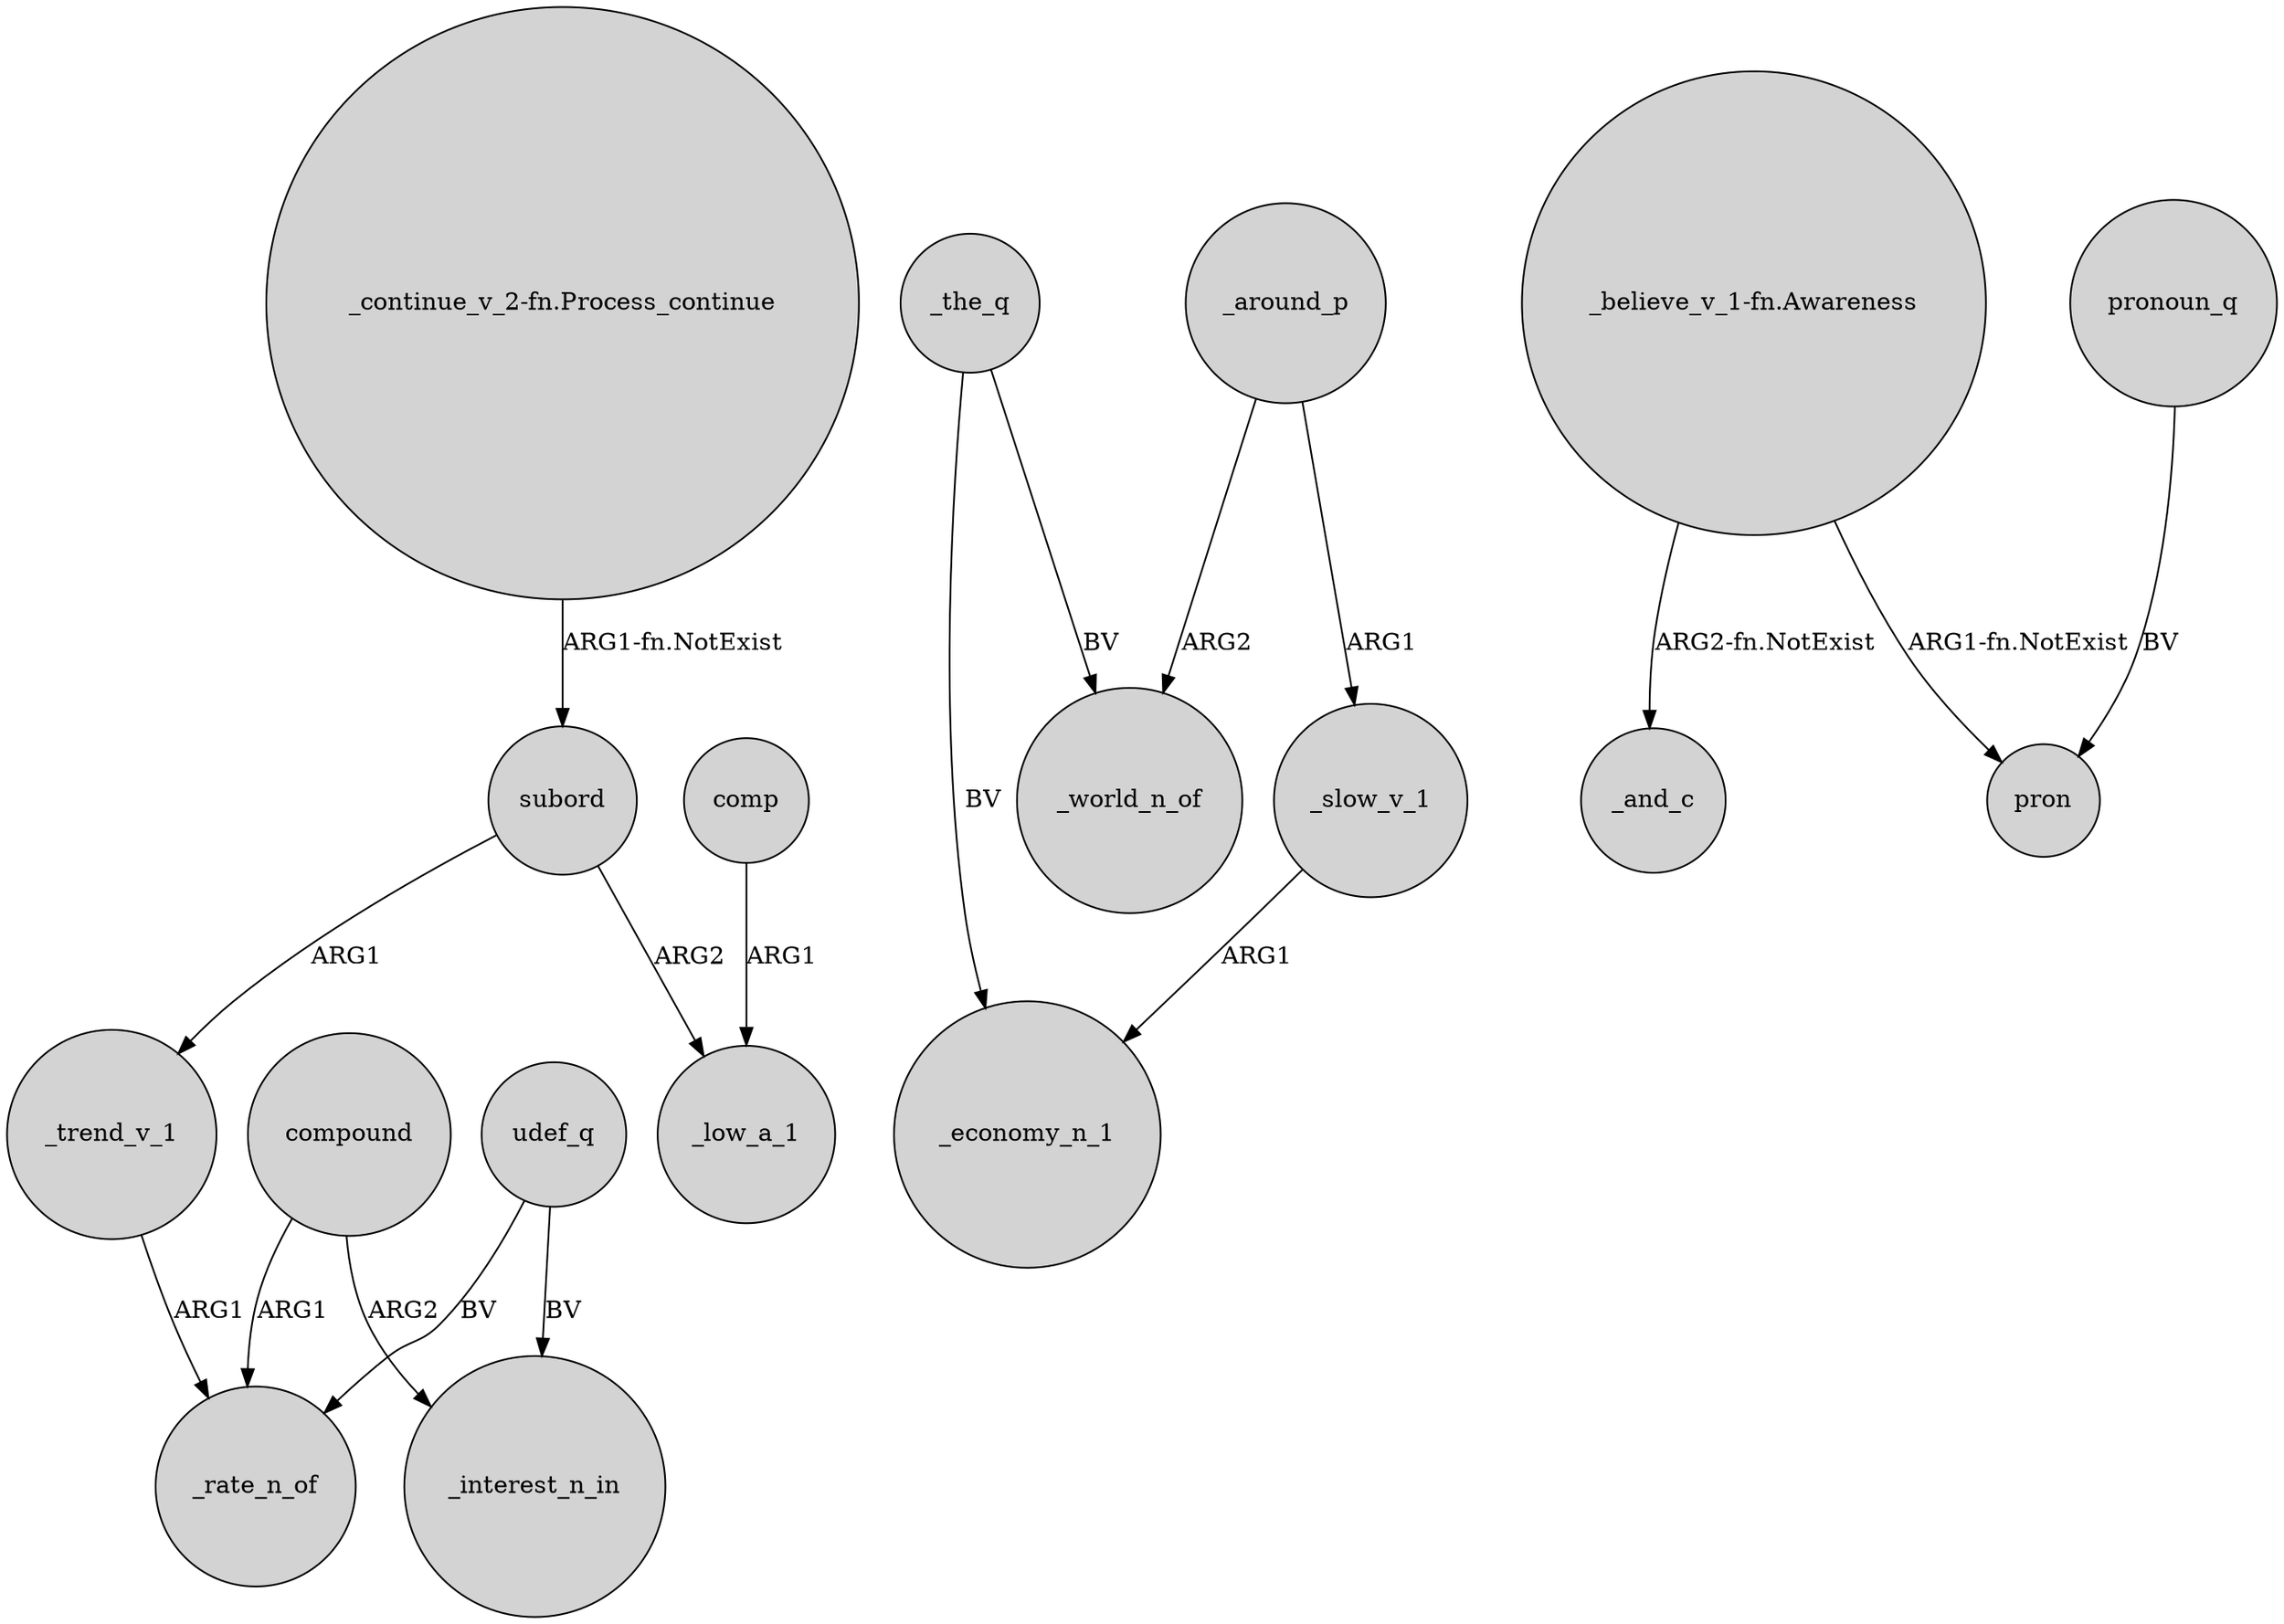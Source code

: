 digraph {
	node [shape=circle style=filled]
	compound -> _rate_n_of [label=ARG1]
	_trend_v_1 -> _rate_n_of [label=ARG1]
	_the_q -> _economy_n_1 [label=BV]
	_around_p -> _world_n_of [label=ARG2]
	comp -> _low_a_1 [label=ARG1]
	udef_q -> _rate_n_of [label=BV]
	subord -> _trend_v_1 [label=ARG1]
	udef_q -> _interest_n_in [label=BV]
	_the_q -> _world_n_of [label=BV]
	"_believe_v_1-fn.Awareness" -> pron [label="ARG1-fn.NotExist"]
	compound -> _interest_n_in [label=ARG2]
	subord -> _low_a_1 [label=ARG2]
	"_continue_v_2-fn.Process_continue" -> subord [label="ARG1-fn.NotExist"]
	_around_p -> _slow_v_1 [label=ARG1]
	_slow_v_1 -> _economy_n_1 [label=ARG1]
	"_believe_v_1-fn.Awareness" -> _and_c [label="ARG2-fn.NotExist"]
	pronoun_q -> pron [label=BV]
}

